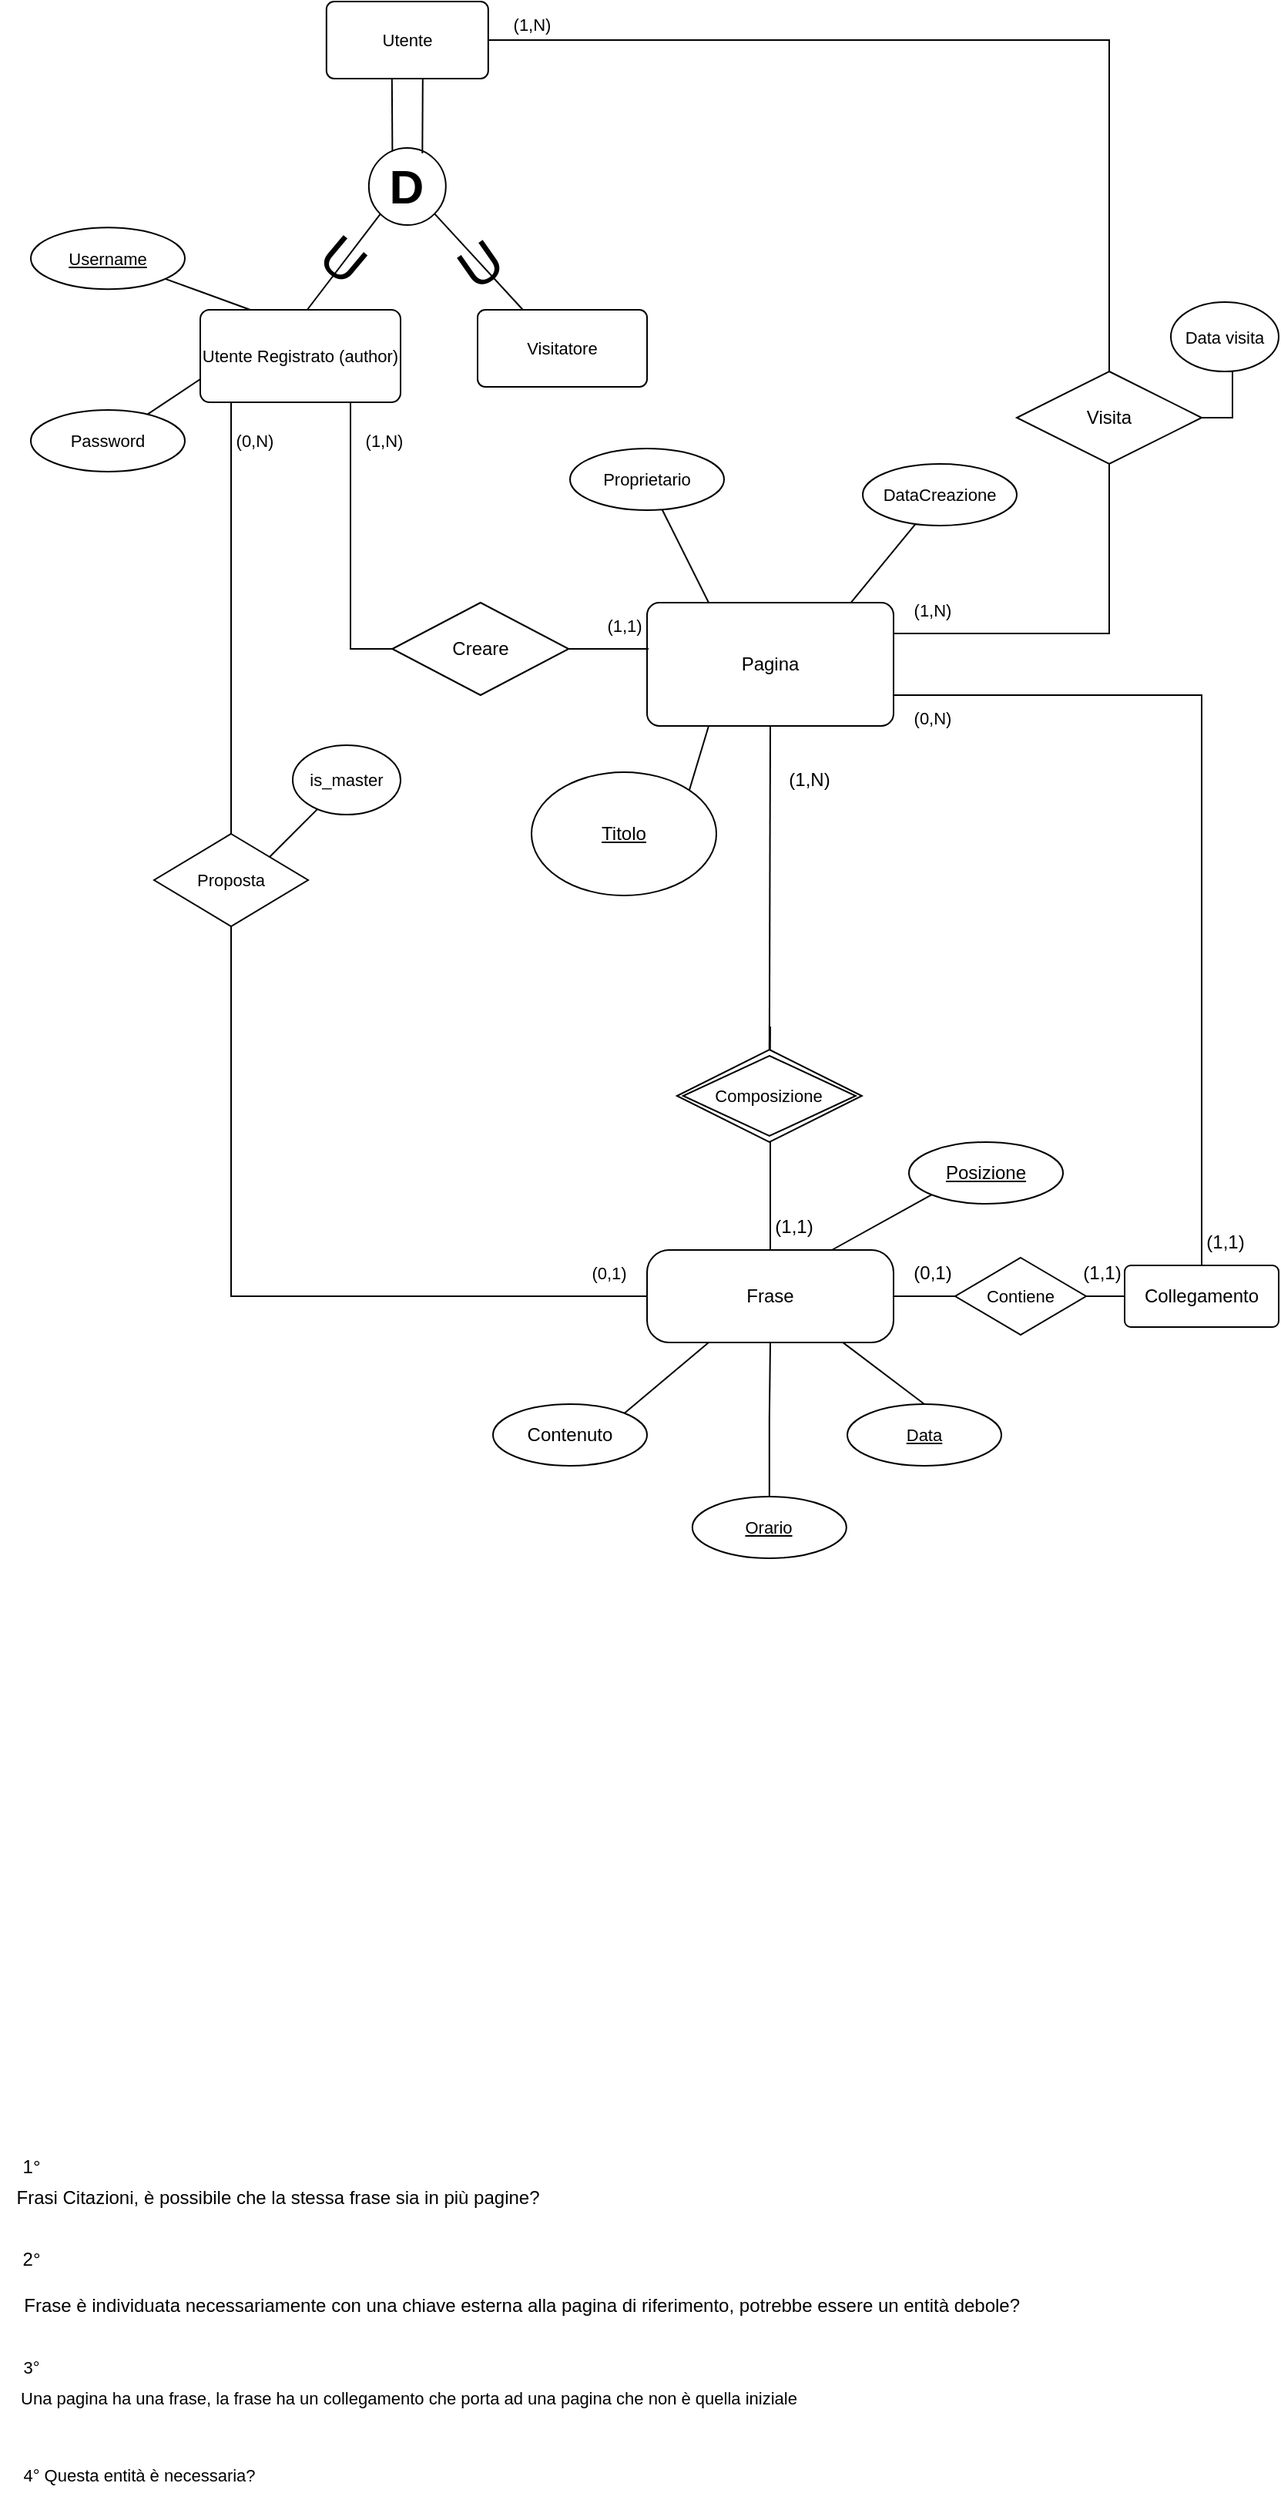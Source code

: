 <mxfile version="22.1.3" type="github">
  <diagram id="R2lEEEUBdFMjLlhIrx00" name="Page-1">
    <mxGraphModel dx="1728" dy="932" grid="1" gridSize="10" guides="1" tooltips="1" connect="1" arrows="1" fold="1" page="1" pageScale="1" pageWidth="850" pageHeight="1100" math="0" shadow="0" extFonts="Permanent Marker^https://fonts.googleapis.com/css?family=Permanent+Marker">
      <root>
        <mxCell id="0" />
        <mxCell id="1" parent="0" />
        <mxCell id="e7eTB-TKiGBDShrMW0o7-4" value="Pagina" style="rounded=1;arcSize=10;whiteSpace=wrap;html=1;align=center;" parent="1" vertex="1">
          <mxGeometry x="430" y="400" width="160" height="80" as="geometry" />
        </mxCell>
        <mxCell id="e7eTB-TKiGBDShrMW0o7-13" value="Titolo" style="ellipse;whiteSpace=wrap;html=1;align=center;fontStyle=4;" parent="1" vertex="1">
          <mxGeometry x="355" y="510" width="120" height="80" as="geometry" />
        </mxCell>
        <mxCell id="e7eTB-TKiGBDShrMW0o7-14" value="" style="endArrow=none;html=1;rounded=0;exitX=1;exitY=0;exitDx=0;exitDy=0;entryX=0.25;entryY=1;entryDx=0;entryDy=0;" parent="1" source="e7eTB-TKiGBDShrMW0o7-13" target="e7eTB-TKiGBDShrMW0o7-4" edge="1">
          <mxGeometry relative="1" as="geometry">
            <mxPoint x="360" y="680" as="sourcePoint" />
            <mxPoint x="430" y="600" as="targetPoint" />
          </mxGeometry>
        </mxCell>
        <mxCell id="e7eTB-TKiGBDShrMW0o7-21" value="Frase" style="rounded=1;arcSize=24;whiteSpace=wrap;html=1;align=center;" parent="1" vertex="1">
          <mxGeometry x="430" y="820" width="160" height="60" as="geometry" />
        </mxCell>
        <mxCell id="e7eTB-TKiGBDShrMW0o7-24" value="Frasi Citazioni, è possibile che la stessa frase sia in più pagine?" style="text;html=1;align=center;verticalAlign=middle;resizable=0;points=[];autosize=1;strokeColor=none;fillColor=none;" parent="1" vertex="1">
          <mxGeometry x="10" y="1420" width="360" height="30" as="geometry" />
        </mxCell>
        <mxCell id="e7eTB-TKiGBDShrMW0o7-26" value="1°" style="text;html=1;align=center;verticalAlign=middle;resizable=0;points=[];autosize=1;strokeColor=none;fillColor=none;" parent="1" vertex="1">
          <mxGeometry x="15" y="1400" width="30" height="30" as="geometry" />
        </mxCell>
        <mxCell id="e7eTB-TKiGBDShrMW0o7-28" value="Contenuto" style="ellipse;whiteSpace=wrap;html=1;align=center;" parent="1" vertex="1">
          <mxGeometry x="330" y="920" width="100" height="40" as="geometry" />
        </mxCell>
        <mxCell id="e7eTB-TKiGBDShrMW0o7-30" value="" style="endArrow=none;html=1;rounded=0;exitX=1;exitY=0;exitDx=0;exitDy=0;entryX=0.25;entryY=1;entryDx=0;entryDy=0;" parent="1" source="e7eTB-TKiGBDShrMW0o7-28" target="e7eTB-TKiGBDShrMW0o7-21" edge="1">
          <mxGeometry relative="1" as="geometry">
            <mxPoint x="410" y="860" as="sourcePoint" />
            <mxPoint x="570" y="860" as="targetPoint" />
          </mxGeometry>
        </mxCell>
        <mxCell id="e7eTB-TKiGBDShrMW0o7-40" value="" style="endArrow=none;html=1;rounded=0;exitX=0.5;exitY=1;exitDx=0;exitDy=0;entryX=0.5;entryY=0;entryDx=0;entryDy=0;" parent="1" source="e7eTB-TKiGBDShrMW0o7-122" edge="1">
          <mxGeometry relative="1" as="geometry">
            <mxPoint x="650" y="640" as="sourcePoint" />
            <mxPoint x="510" y="675" as="targetPoint" />
          </mxGeometry>
        </mxCell>
        <mxCell id="e7eTB-TKiGBDShrMW0o7-41" value="" style="endArrow=none;html=1;rounded=0;exitX=0.5;exitY=1;exitDx=0;exitDy=0;entryX=0.5;entryY=0;entryDx=0;entryDy=0;" parent="1" target="e7eTB-TKiGBDShrMW0o7-21" edge="1">
          <mxGeometry relative="1" as="geometry">
            <mxPoint x="510" y="735" as="sourcePoint" />
            <mxPoint x="690" y="760" as="targetPoint" />
          </mxGeometry>
        </mxCell>
        <mxCell id="e7eTB-TKiGBDShrMW0o7-43" value="&lt;u style=&quot;&quot;&gt;Posizione&lt;/u&gt;" style="ellipse;whiteSpace=wrap;html=1;align=center;" parent="1" vertex="1">
          <mxGeometry x="600" y="750" width="100" height="40" as="geometry" />
        </mxCell>
        <mxCell id="e7eTB-TKiGBDShrMW0o7-44" value="" style="endArrow=none;html=1;rounded=0;exitX=0.75;exitY=0;exitDx=0;exitDy=0;entryX=0;entryY=1;entryDx=0;entryDy=0;" parent="1" source="e7eTB-TKiGBDShrMW0o7-21" target="e7eTB-TKiGBDShrMW0o7-43" edge="1">
          <mxGeometry relative="1" as="geometry">
            <mxPoint x="540" y="690" as="sourcePoint" />
            <mxPoint x="610" y="650" as="targetPoint" />
          </mxGeometry>
        </mxCell>
        <mxCell id="e7eTB-TKiGBDShrMW0o7-46" value="2°" style="text;html=1;align=center;verticalAlign=middle;resizable=0;points=[];autosize=1;strokeColor=none;fillColor=none;" parent="1" vertex="1">
          <mxGeometry x="15" y="1460" width="30" height="30" as="geometry" />
        </mxCell>
        <mxCell id="e7eTB-TKiGBDShrMW0o7-47" value="Frase è individuata necessariamente con una chiave esterna alla pagina di riferimento, potrebbe essere un entità debole?&amp;nbsp;" style="text;html=1;align=center;verticalAlign=middle;resizable=0;points=[];autosize=1;strokeColor=none;fillColor=none;" parent="1" vertex="1">
          <mxGeometry x="15" y="1490" width="670" height="30" as="geometry" />
        </mxCell>
        <mxCell id="e7eTB-TKiGBDShrMW0o7-59" style="edgeStyle=orthogonalEdgeStyle;rounded=0;orthogonalLoop=1;jettySize=auto;html=1;exitX=0.5;exitY=0;exitDx=0;exitDy=0;entryX=1;entryY=0.5;entryDx=0;entryDy=0;endArrow=none;endFill=0;" parent="1" source="e7eTB-TKiGBDShrMW0o7-48" target="e7eTB-TKiGBDShrMW0o7-4" edge="1">
          <mxGeometry relative="1" as="geometry">
            <mxPoint x="790.345" y="560" as="targetPoint" />
            <Array as="points">
              <mxPoint x="790" y="460" />
              <mxPoint x="590" y="460" />
            </Array>
          </mxGeometry>
        </mxCell>
        <mxCell id="e7eTB-TKiGBDShrMW0o7-48" value="Collegamento" style="rounded=1;arcSize=10;whiteSpace=wrap;html=1;align=center;" parent="1" vertex="1">
          <mxGeometry x="740" y="830" width="100" height="40" as="geometry" />
        </mxCell>
        <mxCell id="e7eTB-TKiGBDShrMW0o7-49" value="" style="endArrow=none;html=1;rounded=0;exitX=1;exitY=0.5;exitDx=0;exitDy=0;entryX=0;entryY=0.5;entryDx=0;entryDy=0;" parent="1" source="e7eTB-TKiGBDShrMW0o7-21" target="e7eTB-TKiGBDShrMW0o7-48" edge="1">
          <mxGeometry relative="1" as="geometry">
            <mxPoint x="650" y="950" as="sourcePoint" />
            <mxPoint x="810" y="950" as="targetPoint" />
          </mxGeometry>
        </mxCell>
        <mxCell id="e7eTB-TKiGBDShrMW0o7-50" value="(0,1)" style="text;html=1;align=center;verticalAlign=middle;resizable=0;points=[];autosize=1;strokeColor=none;fillColor=none;" parent="1" vertex="1">
          <mxGeometry x="590" y="820" width="50" height="30" as="geometry" />
        </mxCell>
        <mxCell id="e7eTB-TKiGBDShrMW0o7-51" value="(1,1)" style="text;html=1;align=center;verticalAlign=middle;resizable=0;points=[];autosize=1;strokeColor=none;fillColor=none;" parent="1" vertex="1">
          <mxGeometry x="700" y="820" width="50" height="30" as="geometry" />
        </mxCell>
        <mxCell id="e7eTB-TKiGBDShrMW0o7-60" value="(1,1)" style="text;html=1;align=center;verticalAlign=middle;resizable=0;points=[];autosize=1;strokeColor=none;fillColor=none;" parent="1" vertex="1">
          <mxGeometry x="780" y="800" width="50" height="30" as="geometry" />
        </mxCell>
        <mxCell id="e7eTB-TKiGBDShrMW0o7-61" value="(0,N)" style="text;html=1;align=center;verticalAlign=middle;resizable=0;points=[];autosize=1;strokeColor=none;fillColor=none;fontSize=11;fontFamily=Helvetica;fontColor=default;" parent="1" vertex="1">
          <mxGeometry x="590" y="460" width="50" height="30" as="geometry" />
        </mxCell>
        <mxCell id="e7eTB-TKiGBDShrMW0o7-62" value="Una pagina ha una frase, la frase ha un collegamento che porta ad una pagina che non è quella iniziale" style="text;html=1;align=center;verticalAlign=middle;resizable=0;points=[];autosize=1;strokeColor=none;fillColor=none;fontSize=11;fontFamily=Helvetica;fontColor=default;" parent="1" vertex="1">
          <mxGeometry x="10" y="1550" width="530" height="30" as="geometry" />
        </mxCell>
        <mxCell id="e7eTB-TKiGBDShrMW0o7-63" value="3°" style="text;html=1;align=center;verticalAlign=middle;resizable=0;points=[];autosize=1;strokeColor=none;fillColor=none;fontSize=11;fontFamily=Helvetica;fontColor=default;" parent="1" vertex="1">
          <mxGeometry x="15" y="1530" width="30" height="30" as="geometry" />
        </mxCell>
        <mxCell id="e7eTB-TKiGBDShrMW0o7-65" value="(1,N)" style="text;html=1;align=center;verticalAlign=middle;resizable=0;points=[];autosize=1;strokeColor=none;fillColor=none;" parent="1" vertex="1">
          <mxGeometry x="510" y="500" width="50" height="30" as="geometry" />
        </mxCell>
        <mxCell id="e7eTB-TKiGBDShrMW0o7-66" value="(1,1)" style="text;html=1;align=center;verticalAlign=middle;resizable=0;points=[];autosize=1;strokeColor=none;fillColor=none;" parent="1" vertex="1">
          <mxGeometry x="500" y="790" width="50" height="30" as="geometry" />
        </mxCell>
        <mxCell id="e7eTB-TKiGBDShrMW0o7-76" style="shape=connector;rounded=0;orthogonalLoop=1;jettySize=auto;html=1;labelBackgroundColor=default;strokeColor=default;align=center;verticalAlign=middle;fontFamily=Helvetica;fontSize=11;fontColor=default;endArrow=none;endFill=0;entryX=0;entryY=0.5;entryDx=0;entryDy=0;exitX=0.75;exitY=1;exitDx=0;exitDy=0;edgeStyle=orthogonalEdgeStyle;" parent="1" source="e7eTB-TKiGBDShrMW0o7-67" target="cPOkWpU6vUqEs6mvnBnw-5" edge="1">
          <mxGeometry relative="1" as="geometry">
            <mxPoint x="230" y="480" as="targetPoint" />
          </mxGeometry>
        </mxCell>
        <mxCell id="e7eTB-TKiGBDShrMW0o7-78" style="edgeStyle=orthogonalEdgeStyle;shape=connector;rounded=0;orthogonalLoop=1;jettySize=auto;html=1;labelBackgroundColor=default;strokeColor=default;align=center;verticalAlign=middle;fontFamily=Helvetica;fontSize=11;fontColor=default;endArrow=none;endFill=0;entryX=0;entryY=0.5;entryDx=0;entryDy=0;" parent="1" source="e7eTB-TKiGBDShrMW0o7-67" target="e7eTB-TKiGBDShrMW0o7-21" edge="1">
          <mxGeometry relative="1" as="geometry">
            <mxPoint x="205" y="840" as="targetPoint" />
            <Array as="points">
              <mxPoint x="160" y="850" />
            </Array>
          </mxGeometry>
        </mxCell>
        <mxCell id="e7eTB-TKiGBDShrMW0o7-67" value="Utente Registrato (author)" style="rounded=1;arcSize=10;whiteSpace=wrap;html=1;align=center;fontFamily=Helvetica;fontSize=11;fontColor=default;" parent="1" vertex="1">
          <mxGeometry x="140" y="210" width="130" height="60" as="geometry" />
        </mxCell>
        <mxCell id="e7eTB-TKiGBDShrMW0o7-107" style="shape=connector;rounded=0;orthogonalLoop=1;jettySize=auto;html=1;entryX=0;entryY=0.75;entryDx=0;entryDy=0;labelBackgroundColor=default;strokeColor=default;align=center;verticalAlign=middle;fontFamily=Helvetica;fontSize=11;fontColor=default;endArrow=none;endFill=0;" parent="1" source="e7eTB-TKiGBDShrMW0o7-68" target="e7eTB-TKiGBDShrMW0o7-67" edge="1">
          <mxGeometry relative="1" as="geometry" />
        </mxCell>
        <mxCell id="e7eTB-TKiGBDShrMW0o7-68" value="Password" style="ellipse;whiteSpace=wrap;html=1;align=center;fontFamily=Helvetica;fontSize=11;fontColor=default;" parent="1" vertex="1">
          <mxGeometry x="30" y="275" width="100" height="40" as="geometry" />
        </mxCell>
        <mxCell id="e7eTB-TKiGBDShrMW0o7-106" style="shape=connector;rounded=0;orthogonalLoop=1;jettySize=auto;html=1;entryX=0.25;entryY=0;entryDx=0;entryDy=0;labelBackgroundColor=default;strokeColor=default;align=center;verticalAlign=middle;fontFamily=Helvetica;fontSize=11;fontColor=default;endArrow=none;endFill=0;" parent="1" source="e7eTB-TKiGBDShrMW0o7-69" target="e7eTB-TKiGBDShrMW0o7-67" edge="1">
          <mxGeometry relative="1" as="geometry" />
        </mxCell>
        <mxCell id="e7eTB-TKiGBDShrMW0o7-69" value="&lt;u&gt;Username&lt;/u&gt;" style="ellipse;whiteSpace=wrap;html=1;align=center;fontFamily=Helvetica;fontSize=11;fontColor=default;" parent="1" vertex="1">
          <mxGeometry x="30" y="156.61" width="100" height="40" as="geometry" />
        </mxCell>
        <mxCell id="e7eTB-TKiGBDShrMW0o7-81" value="(1,N)" style="text;html=1;align=center;verticalAlign=middle;resizable=0;points=[];autosize=1;strokeColor=none;fillColor=none;fontSize=11;fontFamily=Helvetica;fontColor=default;" parent="1" vertex="1">
          <mxGeometry x="234.41" y="280" width="50" height="30" as="geometry" />
        </mxCell>
        <mxCell id="e7eTB-TKiGBDShrMW0o7-82" value="(1,1)" style="text;html=1;align=center;verticalAlign=middle;resizable=0;points=[];autosize=1;strokeColor=none;fillColor=none;fontSize=11;fontFamily=Helvetica;fontColor=default;" parent="1" vertex="1">
          <mxGeometry x="390" y="400" width="50" height="30" as="geometry" />
        </mxCell>
        <mxCell id="e7eTB-TKiGBDShrMW0o7-83" value="(0,N)" style="text;html=1;align=center;verticalAlign=middle;resizable=0;points=[];autosize=1;strokeColor=none;fillColor=none;fontSize=11;fontFamily=Helvetica;fontColor=default;" parent="1" vertex="1">
          <mxGeometry x="150" y="280" width="50" height="30" as="geometry" />
        </mxCell>
        <mxCell id="e7eTB-TKiGBDShrMW0o7-84" value="(0,1)" style="text;html=1;align=center;verticalAlign=middle;resizable=0;points=[];autosize=1;strokeColor=none;fillColor=none;fontSize=11;fontFamily=Helvetica;fontColor=default;" parent="1" vertex="1">
          <mxGeometry x="380" y="820" width="50" height="30" as="geometry" />
        </mxCell>
        <mxCell id="e7eTB-TKiGBDShrMW0o7-85" value="&lt;u&gt;Data&lt;/u&gt;" style="ellipse;whiteSpace=wrap;html=1;align=center;fontFamily=Helvetica;fontSize=11;fontColor=default;" parent="1" vertex="1">
          <mxGeometry x="560" y="920" width="100" height="40" as="geometry" />
        </mxCell>
        <mxCell id="e7eTB-TKiGBDShrMW0o7-86" style="shape=connector;rounded=0;orthogonalLoop=1;jettySize=auto;html=1;exitX=0.5;exitY=0;exitDx=0;exitDy=0;entryX=0.795;entryY=1.001;entryDx=0;entryDy=0;entryPerimeter=0;labelBackgroundColor=default;strokeColor=default;align=center;verticalAlign=middle;fontFamily=Helvetica;fontSize=11;fontColor=default;endArrow=none;endFill=0;" parent="1" source="e7eTB-TKiGBDShrMW0o7-85" target="e7eTB-TKiGBDShrMW0o7-21" edge="1">
          <mxGeometry relative="1" as="geometry" />
        </mxCell>
        <mxCell id="e7eTB-TKiGBDShrMW0o7-87" value="Proposta" style="shape=rhombus;perimeter=rhombusPerimeter;whiteSpace=wrap;html=1;align=center;fontFamily=Helvetica;fontSize=11;fontColor=default;" parent="1" vertex="1">
          <mxGeometry x="110" y="550" width="100" height="60" as="geometry" />
        </mxCell>
        <mxCell id="e7eTB-TKiGBDShrMW0o7-88" value="is_master" style="ellipse;whiteSpace=wrap;html=1;align=center;fontFamily=Helvetica;fontSize=11;fontColor=default;" parent="1" vertex="1">
          <mxGeometry x="200" y="492.5" width="70" height="45" as="geometry" />
        </mxCell>
        <mxCell id="e7eTB-TKiGBDShrMW0o7-89" style="shape=connector;rounded=0;orthogonalLoop=1;jettySize=auto;html=1;entryX=1;entryY=0;entryDx=0;entryDy=0;labelBackgroundColor=default;strokeColor=default;align=center;verticalAlign=middle;fontFamily=Helvetica;fontSize=11;fontColor=default;endArrow=none;endFill=0;" parent="1" source="e7eTB-TKiGBDShrMW0o7-88" target="e7eTB-TKiGBDShrMW0o7-87" edge="1">
          <mxGeometry relative="1" as="geometry" />
        </mxCell>
        <mxCell id="e7eTB-TKiGBDShrMW0o7-90" value="Visitatore" style="rounded=1;arcSize=10;whiteSpace=wrap;html=1;align=center;fontFamily=Helvetica;fontSize=11;fontColor=default;" parent="1" vertex="1">
          <mxGeometry x="320" y="210" width="110" height="50" as="geometry" />
        </mxCell>
        <mxCell id="e7eTB-TKiGBDShrMW0o7-108" style="edgeStyle=orthogonalEdgeStyle;shape=connector;rounded=0;orthogonalLoop=1;jettySize=auto;html=1;labelBackgroundColor=default;strokeColor=default;align=center;verticalAlign=middle;fontFamily=Helvetica;fontSize=11;fontColor=default;endArrow=none;endFill=0;entryX=1;entryY=0.75;entryDx=0;entryDy=0;" parent="1" source="cPOkWpU6vUqEs6mvnBnw-1" target="e7eTB-TKiGBDShrMW0o7-4" edge="1">
          <mxGeometry relative="1" as="geometry">
            <mxPoint x="590" y="530" as="targetPoint" />
            <Array as="points">
              <mxPoint x="730" y="420" />
              <mxPoint x="590" y="420" />
            </Array>
          </mxGeometry>
        </mxCell>
        <mxCell id="e7eTB-TKiGBDShrMW0o7-96" value="Utente" style="rounded=1;arcSize=10;whiteSpace=wrap;html=1;align=center;fontFamily=Helvetica;fontSize=11;fontColor=default;" parent="1" vertex="1">
          <mxGeometry x="221.91" y="10" width="105" height="50" as="geometry" />
        </mxCell>
        <mxCell id="e7eTB-TKiGBDShrMW0o7-97" style="rounded=0;orthogonalLoop=1;jettySize=auto;html=1;exitX=0.5;exitY=1;exitDx=0;exitDy=0;entryX=0.306;entryY=0.08;entryDx=0;entryDy=0;endArrow=none;endFill=0;entryPerimeter=0;" parent="1" target="e7eTB-TKiGBDShrMW0o7-100" edge="1">
          <mxGeometry relative="1" as="geometry">
            <mxPoint x="264.41" y="60" as="sourcePoint" />
            <mxPoint x="264.41" y="105" as="targetPoint" />
          </mxGeometry>
        </mxCell>
        <mxCell id="e7eTB-TKiGBDShrMW0o7-98" style="rounded=0;orthogonalLoop=1;jettySize=auto;html=1;exitX=0;exitY=1;exitDx=0;exitDy=0;entryX=0.5;entryY=0;entryDx=0;entryDy=0;endArrow=none;endFill=0;" parent="1" source="e7eTB-TKiGBDShrMW0o7-100" edge="1">
          <mxGeometry relative="1" as="geometry">
            <mxPoint x="209.41" y="210" as="targetPoint" />
          </mxGeometry>
        </mxCell>
        <mxCell id="e7eTB-TKiGBDShrMW0o7-99" style="rounded=0;orthogonalLoop=1;jettySize=auto;html=1;exitX=1;exitY=1;exitDx=0;exitDy=0;entryX=0.5;entryY=0;entryDx=0;entryDy=0;endArrow=none;endFill=0;" parent="1" source="e7eTB-TKiGBDShrMW0o7-100" edge="1">
          <mxGeometry relative="1" as="geometry">
            <mxPoint x="349.41" y="210" as="targetPoint" />
          </mxGeometry>
        </mxCell>
        <mxCell id="e7eTB-TKiGBDShrMW0o7-100" value="" style="ellipse;whiteSpace=wrap;html=1;aspect=fixed;" parent="1" vertex="1">
          <mxGeometry x="249.41" y="105" width="50" height="50" as="geometry" />
        </mxCell>
        <mxCell id="e7eTB-TKiGBDShrMW0o7-101" style="rounded=0;orthogonalLoop=1;jettySize=auto;html=1;exitX=0.5;exitY=1;exitDx=0;exitDy=0;entryX=0.695;entryY=0.069;entryDx=0;entryDy=0;endArrow=none;endFill=0;entryPerimeter=0;" parent="1" target="e7eTB-TKiGBDShrMW0o7-100" edge="1">
          <mxGeometry relative="1" as="geometry">
            <mxPoint x="284.41" y="60" as="sourcePoint" />
            <mxPoint x="284.41" y="105" as="targetPoint" />
          </mxGeometry>
        </mxCell>
        <mxCell id="e7eTB-TKiGBDShrMW0o7-102" value="&lt;font style=&quot;font-size: 36px;&quot;&gt;U&lt;/font&gt;" style="text;html=1;strokeColor=none;fillColor=none;align=center;verticalAlign=middle;whiteSpace=wrap;rounded=0;rotation=40;" parent="1" vertex="1">
          <mxGeometry x="190.58" y="161.61" width="85" height="30" as="geometry" />
        </mxCell>
        <mxCell id="e7eTB-TKiGBDShrMW0o7-103" value="&lt;font style=&quot;font-size: 36px;&quot;&gt;U&lt;/font&gt;" style="text;html=1;strokeColor=none;fillColor=none;align=center;verticalAlign=middle;whiteSpace=wrap;rounded=0;rotation=-35;" parent="1" vertex="1">
          <mxGeometry x="284.41" y="164.82" width="75" height="30" as="geometry" />
        </mxCell>
        <mxCell id="e7eTB-TKiGBDShrMW0o7-104" value="&lt;font size=&quot;1&quot;&gt;&lt;b style=&quot;font-size: 31px;&quot;&gt;D&lt;/b&gt;&lt;/font&gt;" style="text;html=1;strokeColor=none;fillColor=none;align=center;verticalAlign=middle;whiteSpace=wrap;rounded=0;fontSize=11;fontFamily=Helvetica;fontColor=default;" parent="1" vertex="1">
          <mxGeometry x="244.41" y="115" width="60" height="30" as="geometry" />
        </mxCell>
        <mxCell id="e7eTB-TKiGBDShrMW0o7-111" value="(1,N)" style="text;html=1;align=center;verticalAlign=middle;resizable=0;points=[];autosize=1;strokeColor=none;fillColor=none;fontSize=11;fontFamily=Helvetica;fontColor=default;" parent="1" vertex="1">
          <mxGeometry x="590" y="390" width="50" height="30" as="geometry" />
        </mxCell>
        <mxCell id="e7eTB-TKiGBDShrMW0o7-112" value="(1,N)" style="text;html=1;align=center;verticalAlign=middle;resizable=0;points=[];autosize=1;strokeColor=none;fillColor=none;fontSize=11;fontFamily=Helvetica;fontColor=default;" parent="1" vertex="1">
          <mxGeometry x="330" y="10" width="50" height="30" as="geometry" />
        </mxCell>
        <mxCell id="e7eTB-TKiGBDShrMW0o7-117" value="DataCreazione" style="ellipse;whiteSpace=wrap;html=1;align=center;fontFamily=Helvetica;fontSize=11;fontColor=default;" parent="1" vertex="1">
          <mxGeometry x="570" y="310" width="100" height="40" as="geometry" />
        </mxCell>
        <mxCell id="e7eTB-TKiGBDShrMW0o7-118" style="shape=connector;rounded=0;orthogonalLoop=1;jettySize=auto;html=1;entryX=0.828;entryY=-0.002;entryDx=0;entryDy=0;entryPerimeter=0;labelBackgroundColor=default;strokeColor=default;align=center;verticalAlign=middle;fontFamily=Helvetica;fontSize=11;fontColor=default;endArrow=none;endFill=0;" parent="1" source="e7eTB-TKiGBDShrMW0o7-117" target="e7eTB-TKiGBDShrMW0o7-4" edge="1">
          <mxGeometry relative="1" as="geometry" />
        </mxCell>
        <mxCell id="e7eTB-TKiGBDShrMW0o7-125" style="edgeStyle=orthogonalEdgeStyle;shape=connector;rounded=0;orthogonalLoop=1;jettySize=auto;html=1;entryX=0.5;entryY=1;entryDx=0;entryDy=0;labelBackgroundColor=default;strokeColor=default;align=center;verticalAlign=middle;fontFamily=Helvetica;fontSize=11;fontColor=default;endArrow=none;endFill=0;" parent="1" source="e7eTB-TKiGBDShrMW0o7-124" target="e7eTB-TKiGBDShrMW0o7-21" edge="1">
          <mxGeometry relative="1" as="geometry" />
        </mxCell>
        <mxCell id="e7eTB-TKiGBDShrMW0o7-124" value="&lt;u&gt;Orario&lt;/u&gt;" style="ellipse;whiteSpace=wrap;html=1;align=center;fontFamily=Helvetica;fontSize=11;fontColor=default;" parent="1" vertex="1">
          <mxGeometry x="459.41" y="980" width="100" height="40" as="geometry" />
        </mxCell>
        <mxCell id="e7eTB-TKiGBDShrMW0o7-127" value="4° Questa entità è necessaria?" style="text;html=1;align=center;verticalAlign=middle;resizable=0;points=[];autosize=1;strokeColor=none;fillColor=none;fontSize=11;fontFamily=Helvetica;fontColor=default;" parent="1" vertex="1">
          <mxGeometry x="15.0" y="1600" width="170" height="30" as="geometry" />
        </mxCell>
        <mxCell id="cPOkWpU6vUqEs6mvnBnw-2" style="edgeStyle=orthogonalEdgeStyle;shape=connector;rounded=0;orthogonalLoop=1;jettySize=auto;html=1;exitX=0.5;exitY=1;exitDx=0;exitDy=0;entryX=1;entryY=0.5;entryDx=0;entryDy=0;labelBackgroundColor=default;strokeColor=default;align=center;verticalAlign=middle;fontFamily=Helvetica;fontSize=11;fontColor=default;endArrow=none;endFill=0;" parent="1" source="cPOkWpU6vUqEs6mvnBnw-3" target="cPOkWpU6vUqEs6mvnBnw-1" edge="1">
          <mxGeometry relative="1" as="geometry">
            <Array as="points">
              <mxPoint x="810" y="250" />
              <mxPoint x="810" y="280" />
            </Array>
          </mxGeometry>
        </mxCell>
        <mxCell id="cPOkWpU6vUqEs6mvnBnw-3" value="Data visita" style="ellipse;whiteSpace=wrap;html=1;align=center;fontFamily=Helvetica;fontSize=11;fontColor=default;" parent="1" vertex="1">
          <mxGeometry x="770" y="205" width="70" height="45" as="geometry" />
        </mxCell>
        <mxCell id="cPOkWpU6vUqEs6mvnBnw-4" value="" style="edgeStyle=orthogonalEdgeStyle;shape=connector;rounded=0;orthogonalLoop=1;jettySize=auto;html=1;labelBackgroundColor=default;strokeColor=default;align=center;verticalAlign=middle;fontFamily=Helvetica;fontSize=11;fontColor=default;endArrow=none;endFill=0;" parent="1" source="e7eTB-TKiGBDShrMW0o7-96" target="cPOkWpU6vUqEs6mvnBnw-1" edge="1">
          <mxGeometry relative="1" as="geometry">
            <mxPoint x="590" y="530" as="targetPoint" />
            <Array as="points" />
            <mxPoint x="327" y="35" as="sourcePoint" />
          </mxGeometry>
        </mxCell>
        <mxCell id="cPOkWpU6vUqEs6mvnBnw-1" value="Visita" style="shape=rhombus;perimeter=rhombusPerimeter;whiteSpace=wrap;html=1;align=center;" parent="1" vertex="1">
          <mxGeometry x="670" y="250" width="120" height="60" as="geometry" />
        </mxCell>
        <mxCell id="cPOkWpU6vUqEs6mvnBnw-5" value="Creare" style="shape=rhombus;perimeter=rhombusPerimeter;whiteSpace=wrap;html=1;align=center;" parent="1" vertex="1">
          <mxGeometry x="264.7" y="400" width="114.42" height="60" as="geometry" />
        </mxCell>
        <mxCell id="cPOkWpU6vUqEs6mvnBnw-7" value="Contiene" style="shape=rhombus;perimeter=rhombusPerimeter;whiteSpace=wrap;html=1;align=center;fontFamily=Helvetica;fontSize=11;fontColor=default;" parent="1" vertex="1">
          <mxGeometry x="630" y="825" width="85" height="50" as="geometry" />
        </mxCell>
        <mxCell id="cPOkWpU6vUqEs6mvnBnw-8" style="edgeStyle=orthogonalEdgeStyle;rounded=0;orthogonalLoop=1;jettySize=auto;html=1;entryX=0.006;entryY=0.375;entryDx=0;entryDy=0;entryPerimeter=0;endArrow=none;endFill=0;" parent="1" source="cPOkWpU6vUqEs6mvnBnw-5" target="e7eTB-TKiGBDShrMW0o7-4" edge="1">
          <mxGeometry relative="1" as="geometry" />
        </mxCell>
        <mxCell id="cPOkWpU6vUqEs6mvnBnw-9" value="" style="endArrow=none;html=1;rounded=0;exitX=0.5;exitY=1;exitDx=0;exitDy=0;entryX=0.5;entryY=0;entryDx=0;entryDy=0;" parent="1" source="e7eTB-TKiGBDShrMW0o7-4" target="e7eTB-TKiGBDShrMW0o7-122" edge="1">
          <mxGeometry relative="1" as="geometry">
            <mxPoint x="510" y="480" as="sourcePoint" />
            <mxPoint x="510" y="675" as="targetPoint" />
          </mxGeometry>
        </mxCell>
        <mxCell id="e7eTB-TKiGBDShrMW0o7-122" value="Composizione" style="shape=rhombus;double=1;perimeter=rhombusPerimeter;whiteSpace=wrap;html=1;align=center;fontFamily=Helvetica;fontSize=11;fontColor=default;" parent="1" vertex="1">
          <mxGeometry x="449.41" y="690" width="120" height="60" as="geometry" />
        </mxCell>
        <mxCell id="hTwJ8rmReVCBpPmR3AiZ-2" style="rounded=0;orthogonalLoop=1;jettySize=auto;html=1;entryX=0.25;entryY=0;entryDx=0;entryDy=0;endArrow=none;endFill=0;" edge="1" parent="1" source="hTwJ8rmReVCBpPmR3AiZ-1" target="e7eTB-TKiGBDShrMW0o7-4">
          <mxGeometry relative="1" as="geometry" />
        </mxCell>
        <mxCell id="hTwJ8rmReVCBpPmR3AiZ-1" value="Proprietario" style="ellipse;whiteSpace=wrap;html=1;align=center;fontFamily=Helvetica;fontSize=11;fontColor=default;" vertex="1" parent="1">
          <mxGeometry x="380" y="300" width="100" height="40" as="geometry" />
        </mxCell>
      </root>
    </mxGraphModel>
  </diagram>
</mxfile>

